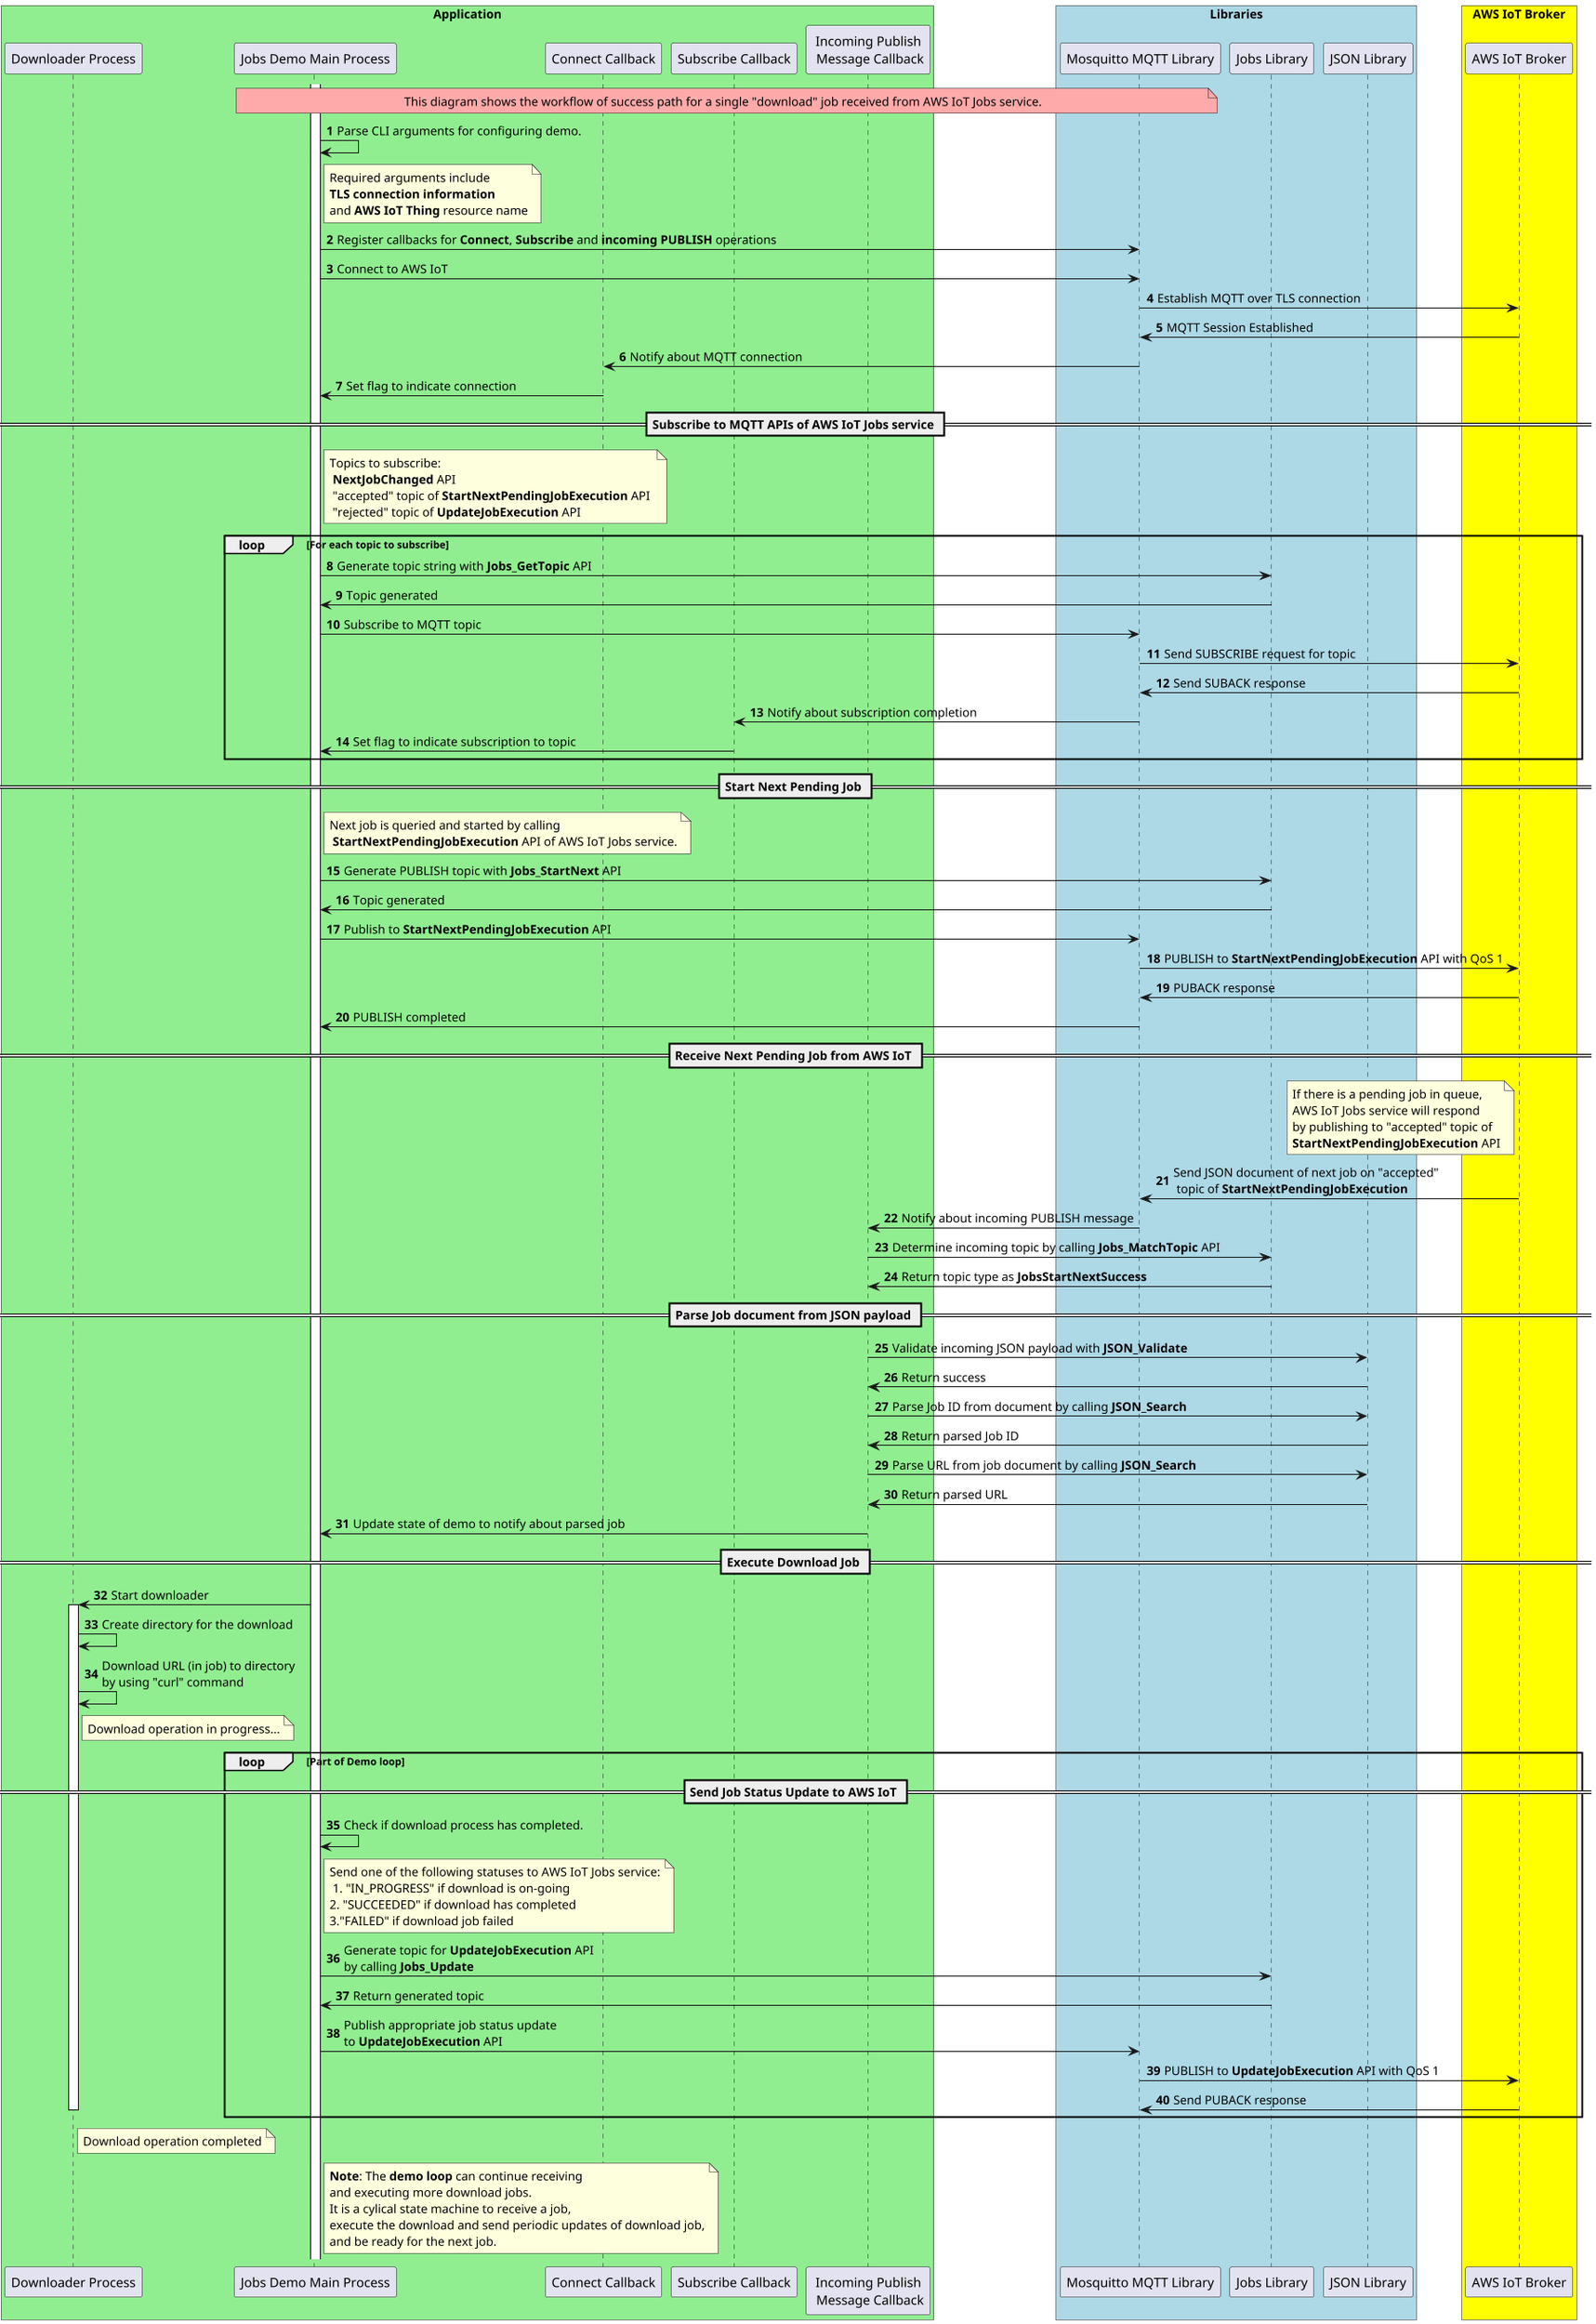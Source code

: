 @startuml
skinparam dpi 100
skinparam classFontSize 8
skinparam classFontName Helvetica
autonumber

box "Application" #LightGreen
	participant "Downloader Process" as download
	participant "Jobs Demo Main Process" as demo
    participant "Connect Callback" as connect_cb
    participant "Subscribe Callback" as subscribe_cb
    participant "Incoming Publish\n Message Callback" as message_cb
end box

box "Libraries" #LightBlue
	participant "Mosquitto MQTT Library" as mqtt
	participant "Jobs Library" as jobs
    participant "JSON Library" as json
end box

box "AWS IoT Broker" #Yellow
    participant "AWS IoT Broker" as aws
end box

note over demo, mqtt #FFAAAA: This diagram shows the workflow of success path for a single "download" job received from AWS IoT Jobs service.

activate demo
demo -> demo: Parse CLI arguments for configuring demo.
note right of demo: Required arguments include \n<b>TLS connection information</b>\nand <b>AWS IoT Thing</b> resource name

demo->mqtt: Register callbacks for <b>Connect</b>, <b>Subscribe</b> and <b>incoming PUBLISH</b> operations

demo->mqtt: Connect to AWS IoT
mqtt->aws: Establish MQTT over TLS connection
aws->mqtt: MQTT Session Established
mqtt->connect_cb: Notify about MQTT connection
connect_cb->demo: Set flag to indicate connection

== Subscribe to MQTT APIs of AWS IoT Jobs service ==
note right of demo: Topics to subscribe:\n <b>NextJobChanged</b> API \n "accepted" topic of <b>StartNextPendingJobExecution</b> API \n "rejected" topic of <b>UpdateJobExecution</b> API
loop For each topic to subscribe
demo->jobs: Generate topic string with <b>Jobs_GetTopic</b> API
jobs->demo: Topic generated
demo->mqtt: Subscribe to MQTT topic
mqtt-> aws: Send SUBSCRIBE request for topic
aws->mqtt: Send SUBACK response
mqtt->subscribe_cb: Notify about subscription completion
subscribe_cb->demo: Set flag to indicate subscription to topic
end

== Start Next Pending Job ==
note right of demo: Next job is queried and started by calling \n <b>StartNextPendingJobExecution</b> API of AWS IoT Jobs service.
demo->jobs: Generate PUBLISH topic with <b>Jobs_StartNext</b> API
jobs->demo: Topic generated
demo->mqtt: Publish to <b>StartNextPendingJobExecution</b> API
mqtt->aws: PUBLISH to <b>StartNextPendingJobExecution</b> API with QoS 1
aws->mqtt: PUBACK response
mqtt->demo: PUBLISH completed

== Receive Next Pending Job from AWS IoT ==
note left of aws: If there is a pending job in queue,\nAWS IoT Jobs service will respond\nby publishing to "accepted" topic of \n<b>StartNextPendingJobExecution</b> API
aws->mqtt: Send JSON document of next job on "accepted"\n topic of <b>StartNextPendingJobExecution</b>
mqtt->message_cb: Notify about incoming PUBLISH message
message_cb->jobs: Determine incoming topic by calling <b>Jobs_MatchTopic</b> API
jobs->message_cb: Return topic type as <b>JobsStartNextSuccess</b>

== Parse Job document from JSON payload ==
message_cb->json: Validate incoming JSON payload with <b>JSON_Validate</b>
json->message_cb: Return success
message_cb->json: Parse Job ID from document by calling <b>JSON_Search</b>
json->message_cb: Return parsed Job ID
message_cb->json: Parse URL from job document by calling <b>JSON_Search</b>
json->message_cb: Return parsed URL
message_cb->demo: Update state of demo to notify about parsed job

== Execute Download Job ==
demo->download: Start downloader
activate download
download->download: Create directory for the download
download->download: Download URL (in job) to directory\nby using "curl" command
note right of download: Download operation in progress...

loop Part of Demo loop
== Send Job Status Update to AWS IoT ==
demo->demo: Check if download process has completed.
note right of demo: Send one of the following statuses to AWS IoT Jobs service:\n 1. "IN_PROGRESS" if download is on-going\n2. "SUCCEEDED" if download has completed\n3."FAILED" if download job failed
demo->jobs: Generate topic for <b>UpdateJobExecution</b> API\nby calling <b>Jobs_Update</b>
jobs->demo: Return generated topic
demo->mqtt:Publish appropriate job status update\nto <b>UpdateJobExecution</b> API
mqtt->aws:PUBLISH to <b>UpdateJobExecution</b> API with QoS 1
aws->mqtt: Send PUBACK response
deactivate download
end
note right of download: Download operation completed
note right of demo: <b>Note</b>: The <b>demo loop</b> can continue receiving\nand executing more download jobs.\nIt is a cylical state machine to receive a job,\nexecute the download and send periodic updates of download job,\nand be ready for the next job.
@enduml